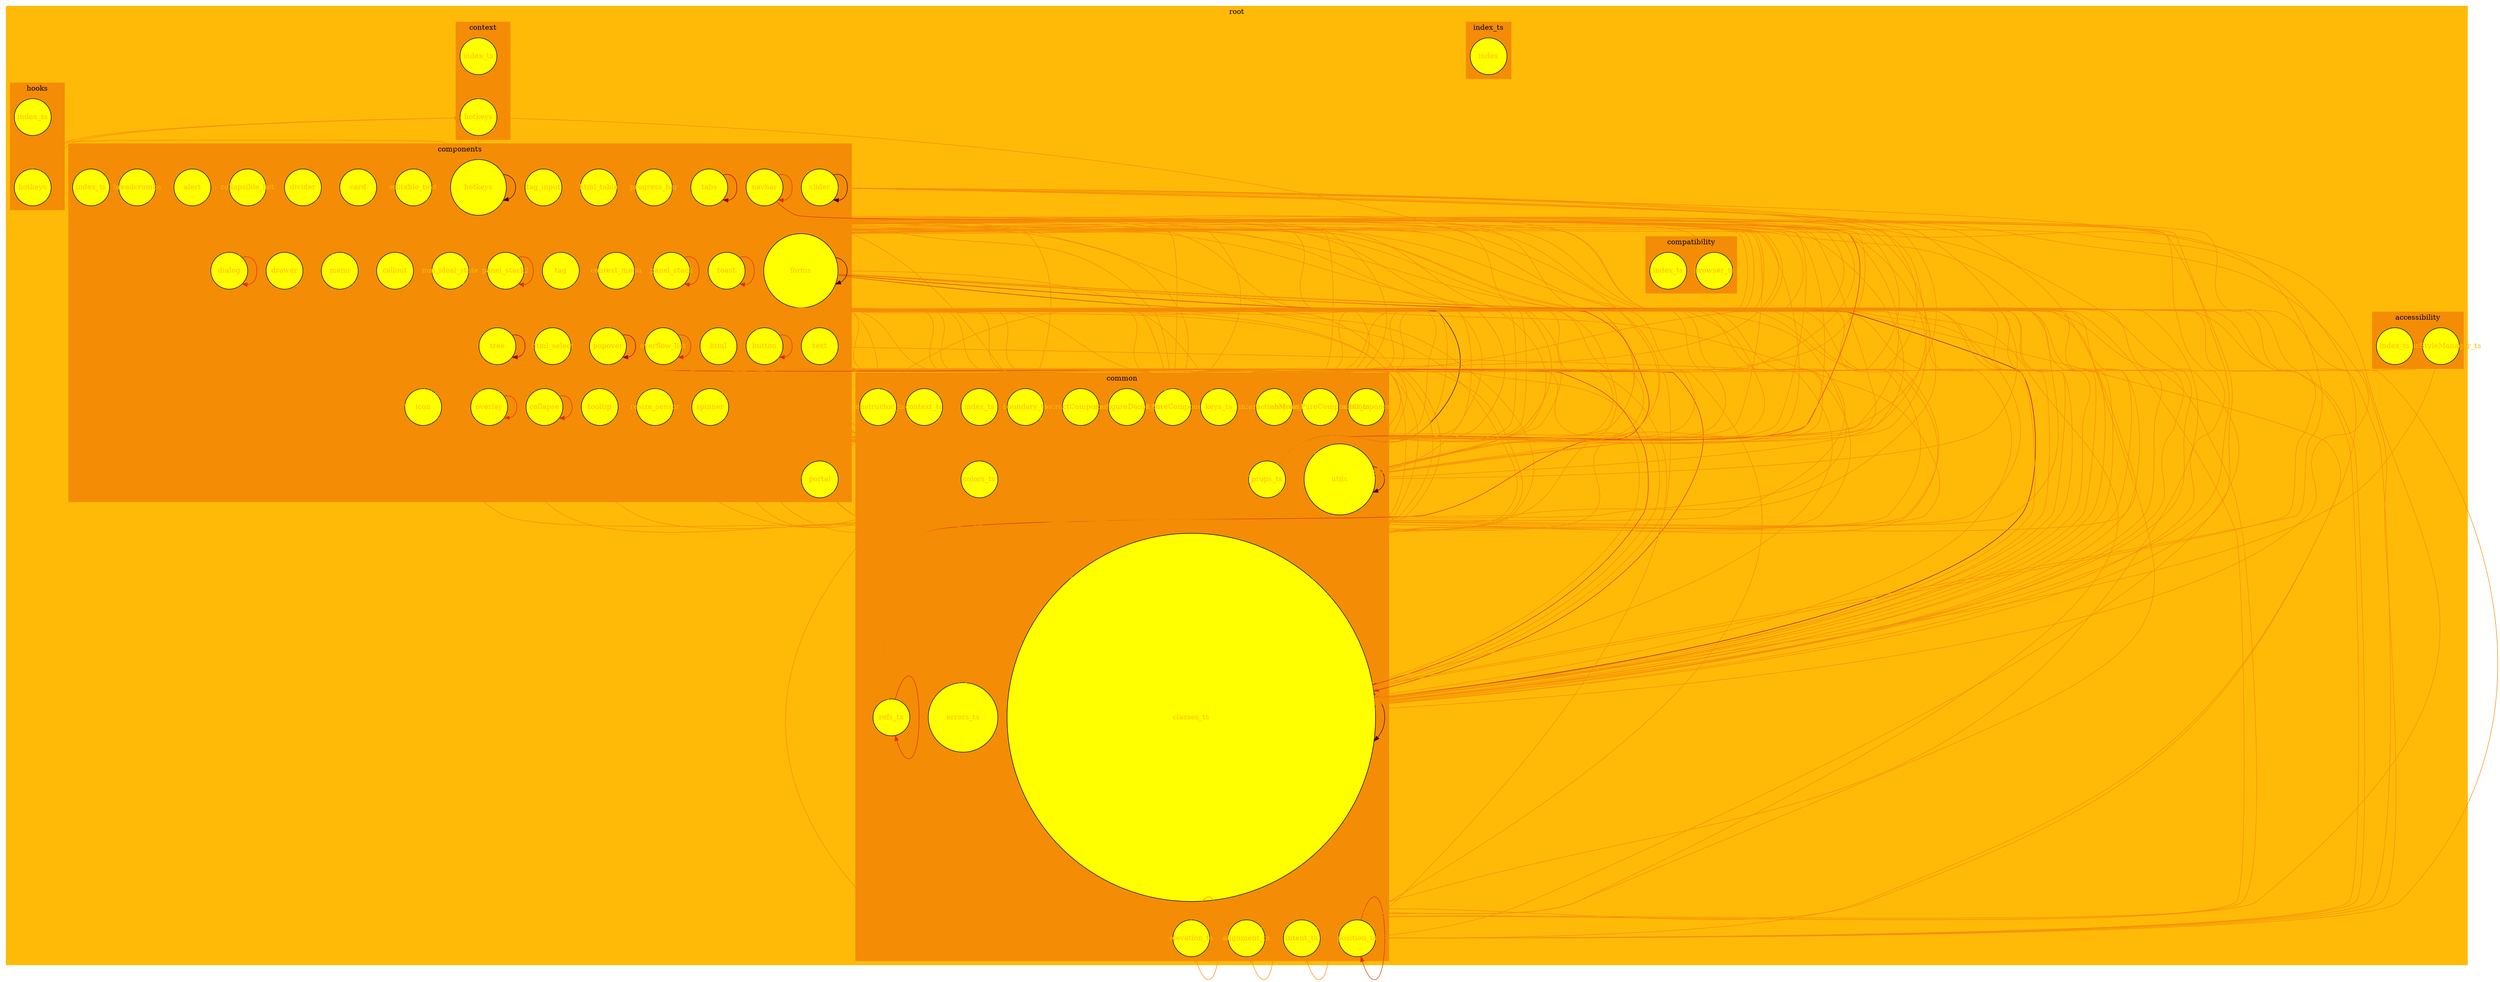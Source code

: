 digraph test{
      subgraph cluster_root {
        style=filled
        color="#FFBA08"  
        label="root"
        subgraph cluster_root_index_ts {
        style=filled
        color="#F48C06"  
        label="index_ts"
        _index_ts_NoName [label="index" fillcolor="yellow", style=filled fixedsize=true width=1 height=1 fontcolor="#FFBA08" fixedsize=true width=1 height=1]

}
subgraph cluster__accessibility {
        style=filled
        color="#F48C06"  
        label="accessibility"
        _accessibility_focusStyleManager_ts [label="focusStyleManager_ts" fillcolor="yellow", style=filled fixedsize=true width=1 height=1 fontcolor="#FFBA08" fixedsize=true width=1 height=1]

_accessibility_index_ts [label="index_ts" fillcolor="yellow", style=filled fixedsize=true width=1 height=1 fontcolor="#FFBA08" fixedsize=true width=1 height=1]

}
subgraph cluster__common {
        style=filled
        color="#F48C06"  
        label="common"
        _common_abstractComponent_ts [label="abstractComponent_ts" fillcolor="yellow", style=filled fixedsize=true width=1 height=1 fontcolor="#FFBA08" fixedsize=true width=1 height=1]

_common_abstractComponent2_ts [label="abstractComponent2_ts" fillcolor="yellow", style=filled fixedsize=true width=1 height=1 fontcolor="#FFBA08" fixedsize=true width=1 height=1]

_common_abstractPureComponent_ts [label="abstractPureComponent_ts" fillcolor="yellow", style=filled fixedsize=true width=1 height=1 fontcolor="#FFBA08" fixedsize=true width=1 height=1]

_common_abstractPureComponent2_ts [label="abstractPureComponent2_ts" fillcolor="yellow", style=filled fixedsize=true width=1 height=1 fontcolor="#FFBA08" fixedsize=true width=1 height=1]

_common_alignment_ts [label="alignment_ts" fillcolor="yellow", style=filled fixedsize=true width=1 height=1 fontcolor="#FFBA08" fixedsize=true width=1 height=1]

_common_boundary_ts [label="boundary_ts" fillcolor="yellow", style=filled fixedsize=true width=1 height=1 fontcolor="#FFBA08" fixedsize=true width=1 height=1]

_common_classes_ts [label="classes_ts" fillcolor="yellow", style=filled fixedsize=true width=10 height=10 fontcolor="#FFBA08" fixedsize=true width=10 height=10]

_common_colors_ts [label="colors_ts" fillcolor="yellow", style=filled fixedsize=true width=1 height=1 fontcolor="#FFBA08" fixedsize=true width=1 height=1]

_common_configureDom4_ts [label="configureDom4_ts" fillcolor="yellow", style=filled fixedsize=true width=1 height=1 fontcolor="#FFBA08" fixedsize=true width=1 height=1]

_common_constructor_ts [label="constructor_ts" fillcolor="yellow", style=filled fixedsize=true width=1 height=1 fontcolor="#FFBA08" fixedsize=true width=1 height=1]

_common_context_ts [label="context_ts" fillcolor="yellow", style=filled fixedsize=true width=1 height=1 fontcolor="#FFBA08" fixedsize=true width=1 height=1]

_common_elevation_ts [label="elevation_ts" fillcolor="yellow", style=filled fixedsize=true width=1 height=1 fontcolor="#FFBA08" fixedsize=true width=1 height=1]

_common_errors_ts [label="errors_ts" fillcolor="yellow", style=filled fixedsize=true width=1.8852459016393441 height=1.8852459016393441 fontcolor="#FFBA08" fixedsize=true width=1.8852459016393441 height=1.8852459016393441]

_common_index_ts [label="index_ts" fillcolor="yellow", style=filled fixedsize=true width=1 height=1 fontcolor="#FFBA08" fixedsize=true width=1 height=1]

_common_intent_ts [label="intent_ts" fillcolor="yellow", style=filled fixedsize=true width=1 height=1 fontcolor="#FFBA08" fixedsize=true width=1 height=1]

_common_interactionMode_ts [label="interactionMode_ts" fillcolor="yellow", style=filled fixedsize=true width=1 height=1 fontcolor="#FFBA08" fixedsize=true width=1 height=1]

_common_keys_ts [label="keys_ts" fillcolor="yellow", style=filled fixedsize=true width=1 height=1 fontcolor="#FFBA08" fixedsize=true width=1 height=1]

_common_position_ts [label="position_ts" fillcolor="yellow", style=filled fixedsize=true width=1 height=1 fontcolor="#FFBA08" fixedsize=true width=1 height=1]

_common_props_ts [label="props_ts" fillcolor="yellow", style=filled fixedsize=true width=1 height=1 fontcolor="#FFBA08" fixedsize=true width=1 height=1]

_common_refs_ts [label="refs_ts" fillcolor="yellow", style=filled fixedsize=true width=1 height=1 fontcolor="#FFBA08" fixedsize=true width=1 height=1]

_common_utils [label="utils" fillcolor="yellow", style=filled fixedsize=true width=1.9262295081967213 height=1.9262295081967213 fontcolor="#FFBA08" fixedsize=true width=1.9262295081967213 height=1.9262295081967213]

}
subgraph cluster__compatibility {
        style=filled
        color="#F48C06"  
        label="compatibility"
        _compatibility_browser_ts [label="browser_ts" fillcolor="yellow", style=filled fixedsize=true width=1 height=1 fontcolor="#FFBA08" fixedsize=true width=1 height=1]

_compatibility_index_ts [label="index_ts" fillcolor="yellow", style=filled fixedsize=true width=1 height=1 fontcolor="#FFBA08" fixedsize=true width=1 height=1]

}
subgraph cluster__components {
        style=filled
        color="#F48C06"  
        label="components"
        _components_index_ts [label="index_ts" fillcolor="yellow", style=filled fixedsize=true width=1 height=1 fontcolor="#FFBA08" fixedsize=true width=1 height=1]

_components_alert [label="alert" fillcolor="yellow", style=filled fixedsize=true width=1 height=1 fontcolor="#FFBA08" fixedsize=true width=1 height=1]

_components_breadcrumbs [label="breadcrumbs" fillcolor="yellow", style=filled fixedsize=true width=1 height=1 fontcolor="#FFBA08" fixedsize=true width=1 height=1]

_components_button [label="button" fillcolor="yellow", style=filled fixedsize=true width=1 height=1 fontcolor="#FFBA08" fixedsize=true width=1 height=1]

_components_callout [label="callout" fillcolor="yellow", style=filled fixedsize=true width=1 height=1 fontcolor="#FFBA08" fixedsize=true width=1 height=1]

_components_card [label="card" fillcolor="yellow", style=filled fixedsize=true width=1 height=1 fontcolor="#FFBA08" fixedsize=true width=1 height=1]

_components_collapse [label="collapse" fillcolor="yellow", style=filled fixedsize=true width=1 height=1 fontcolor="#FFBA08" fixedsize=true width=1 height=1]

_components_collapsible_list [label="collapsible_list" fillcolor="yellow", style=filled fixedsize=true width=1 height=1 fontcolor="#FFBA08" fixedsize=true width=1 height=1]

_components_context_menu [label="context_menu" fillcolor="yellow", style=filled fixedsize=true width=1 height=1 fontcolor="#FFBA08" fixedsize=true width=1 height=1]

_components_dialog [label="dialog" fillcolor="yellow", style=filled fixedsize=true width=1 height=1 fontcolor="#FFBA08" fixedsize=true width=1 height=1]

_components_divider [label="divider" fillcolor="yellow", style=filled fixedsize=true width=1 height=1 fontcolor="#FFBA08" fixedsize=true width=1 height=1]

_components_drawer [label="drawer" fillcolor="yellow", style=filled fixedsize=true width=1 height=1 fontcolor="#FFBA08" fixedsize=true width=1 height=1]

_components_editable_text [label="editable_text" fillcolor="yellow", style=filled fixedsize=true width=1 height=1 fontcolor="#FFBA08" fixedsize=true width=1 height=1]

_components_forms [label="forms" fillcolor="yellow", style=filled fixedsize=true width=2.0081967213114753 height=2.0081967213114753 fontcolor="#FFBA08" fixedsize=true width=2.0081967213114753 height=2.0081967213114753]

_components_hotkeys [label="hotkeys" fillcolor="yellow", style=filled fixedsize=true width=1.5163934426229508 height=1.5163934426229508 fontcolor="#FFBA08" fixedsize=true width=1.5163934426229508 height=1.5163934426229508]

_components_html [label="html" fillcolor="yellow", style=filled fixedsize=true width=1 height=1 fontcolor="#FFBA08" fixedsize=true width=1 height=1]

_components_html_select [label="html_select" fillcolor="yellow", style=filled fixedsize=true width=1 height=1 fontcolor="#FFBA08" fixedsize=true width=1 height=1]

_components_html_table [label="html_table" fillcolor="yellow", style=filled fixedsize=true width=1 height=1 fontcolor="#FFBA08" fixedsize=true width=1 height=1]

_components_icon [label="icon" fillcolor="yellow", style=filled fixedsize=true width=1 height=1 fontcolor="#FFBA08" fixedsize=true width=1 height=1]

_components_menu [label="menu" fillcolor="yellow", style=filled fixedsize=true width=1 height=1 fontcolor="#FFBA08" fixedsize=true width=1 height=1]

_components_navbar [label="navbar" fillcolor="yellow", style=filled fixedsize=true width=1 height=1 fontcolor="#FFBA08" fixedsize=true width=1 height=1]

_components_non_ideal_state [label="non_ideal_state" fillcolor="yellow", style=filled fixedsize=true width=1 height=1 fontcolor="#FFBA08" fixedsize=true width=1 height=1]

_components_overflow_list [label="overflow_list" fillcolor="yellow", style=filled fixedsize=true width=1 height=1 fontcolor="#FFBA08" fixedsize=true width=1 height=1]

_components_overlay [label="overlay" fillcolor="yellow", style=filled fixedsize=true width=1 height=1 fontcolor="#FFBA08" fixedsize=true width=1 height=1]

_components_panel_stack [label="panel_stack" fillcolor="yellow", style=filled fixedsize=true width=1 height=1 fontcolor="#FFBA08" fixedsize=true width=1 height=1]

_components_panel_stack2 [label="panel_stack2" fillcolor="yellow", style=filled fixedsize=true width=1 height=1 fontcolor="#FFBA08" fixedsize=true width=1 height=1]

_components_popover [label="popover" fillcolor="yellow", style=filled fixedsize=true width=1 height=1 fontcolor="#FFBA08" fixedsize=true width=1 height=1]

_components_portal [label="portal" fillcolor="yellow", style=filled fixedsize=true width=1 height=1 fontcolor="#FFBA08" fixedsize=true width=1 height=1]

_components_progress_bar [label="progress_bar" fillcolor="yellow", style=filled fixedsize=true width=1 height=1 fontcolor="#FFBA08" fixedsize=true width=1 height=1]

_components_resize_sensor [label="resize_sensor" fillcolor="yellow", style=filled fixedsize=true width=1 height=1 fontcolor="#FFBA08" fixedsize=true width=1 height=1]

_components_slider [label="slider" fillcolor="yellow", style=filled fixedsize=true width=1 height=1 fontcolor="#FFBA08" fixedsize=true width=1 height=1]

_components_spinner [label="spinner" fillcolor="yellow", style=filled fixedsize=true width=1 height=1 fontcolor="#FFBA08" fixedsize=true width=1 height=1]

_components_tabs [label="tabs" fillcolor="yellow", style=filled fixedsize=true width=1 height=1 fontcolor="#FFBA08" fixedsize=true width=1 height=1]

_components_tag [label="tag" fillcolor="yellow", style=filled fixedsize=true width=1 height=1 fontcolor="#FFBA08" fixedsize=true width=1 height=1]

_components_tag_input [label="tag_input" fillcolor="yellow", style=filled fixedsize=true width=1 height=1 fontcolor="#FFBA08" fixedsize=true width=1 height=1]

_components_text [label="text" fillcolor="yellow", style=filled fixedsize=true width=1 height=1 fontcolor="#FFBA08" fixedsize=true width=1 height=1]

_components_toast [label="toast" fillcolor="yellow", style=filled fixedsize=true width=1 height=1 fontcolor="#FFBA08" fixedsize=true width=1 height=1]

_components_tooltip [label="tooltip" fillcolor="yellow", style=filled fixedsize=true width=1 height=1 fontcolor="#FFBA08" fixedsize=true width=1 height=1]

_components_tree [label="tree" fillcolor="yellow", style=filled fixedsize=true width=1 height=1 fontcolor="#FFBA08" fixedsize=true width=1 height=1]

}
subgraph cluster__context {
        style=filled
        color="#F48C06"  
        label="context"
        _context_index_ts [label="index_ts" fillcolor="yellow", style=filled fixedsize=true width=1 height=1 fontcolor="#FFBA08" fixedsize=true width=1 height=1]

_context_hotkeys [label="hotkeys" fillcolor="yellow", style=filled fixedsize=true width=1 height=1 fontcolor="#FFBA08" fixedsize=true width=1 height=1]

}
subgraph cluster__hooks {
        style=filled
        color="#F48C06"  
        label="hooks"
        _hooks_index_ts [label="index_ts" fillcolor="yellow", style=filled fixedsize=true width=1 height=1 fontcolor="#FFBA08" fixedsize=true width=1 height=1]

_hooks_hotkeys [label="hotkeys" fillcolor="yellow", style=filled fixedsize=true width=1 height=1 fontcolor="#FFBA08" fixedsize=true width=1 height=1]

}
}

       _components_overlay -> _common_abstractPureComponent2_ts [color="#F48C06"]
_components_overlay -> _common_classes_ts [color="#F48C06"]
_components_overlay -> _common_keys_ts [color="#F48C06"]
_components_overlay -> _common_props_ts [color="#F48C06"]
_components_overlay -> _common_utils [color="#F48C06"]
_components_overlay -> _components_overlay [color="#DC2F02"]
_components_overlay -> _components_portal [color="#F48C06"]
_components_resize_sensor -> _common_abstractPureComponent2_ts [color="#F48C06"]
_components_resize_sensor -> _common_props_ts [color="#F48C06"]
_components_resize_sensor -> _components_resize_sensor [color="#F48C06"]
_components_tooltip -> _common_abstractPureComponent2_ts [color="#F48C06"]
_components_tooltip -> _common_classes_ts [color="#F48C06"]
_components_tooltip -> _common_props_ts [color="#F48C06"]
_components_tooltip -> _components_popover [color="#F48C06"]
_components_tooltip -> _components_tooltip [color="#F48C06"]
_components_popover -> _common_abstractPureComponent2_ts [color="#F48C06"]
_components_popover -> _common_classes_ts [color="#DC2F02"]
_components_popover -> _common_errors_ts [color="#F48C06"]
_components_popover -> _common_props_ts [color="#F48C06"]
_components_popover -> _common_refs_ts [color="#F48C06"]
_components_popover -> _common_utils [color="#F48C06"]
_components_popover -> _components_overlay [color="#F48C06"]
_components_popover -> _components_popover [color="#9D0208"]
_components_popover -> _components_resize_sensor [color="#F48C06"]
_components_popover -> _components_tooltip [color="#F48C06"]
_components_popover -> _common_position_ts [color="#F48C06"]
_components_context_menu -> _common_abstractPureComponent2_ts [color="#F48C06"]
_components_context_menu -> _common_classes_ts [color="#F48C06"]
_components_context_menu -> _common_position_ts [color="#F48C06"]
_components_context_menu -> _components_context_menu [color="#F48C06"]
_components_context_menu -> _components_overlay [color="#F48C06"]
_components_context_menu -> _components_popover [color="#F48C06"]
_components_context_menu -> _common_constructor_ts [color="#F48C06"]
_components_context_menu -> _common_errors_ts [color="#F48C06"]
_components_context_menu -> _common_utils [color="#F48C06"]
_components_icon -> _common_abstractPureComponent2_ts [color="#F48C06"]
_components_icon -> _common_classes_ts [color="#F48C06"]
_components_icon -> _common_props_ts [color="#F48C06"]
_components_icon -> _components_icon [color="#F48C06"]
_components_spinner -> _common_abstractPureComponent2_ts [color="#F48C06"]
_components_spinner -> _common_classes_ts [color="#F48C06"]
_components_spinner -> _common_errors_ts [color="#F48C06"]
_components_spinner -> _common_props_ts [color="#F48C06"]
_components_spinner -> _common_utils [color="#F48C06"]
_components_spinner -> _components_spinner [color="#F48C06"]
_components_button -> _common_abstractPureComponent2_ts [color="#F48C06"]
_components_button -> _common_alignment_ts [color="#F48C06"]
_components_button -> _common_classes_ts [color="#DC2F02"]
_components_button -> _common_keys_ts [color="#F48C06"]
_components_button -> _common_props_ts [color="#F48C06"]
_components_button -> _common_utils [color="#F48C06"]
_components_button -> _components_button [color="#DC2F02"]
_components_button -> _components_icon [color="#F48C06"]
_components_button -> _components_spinner [color="#F48C06"]
_components_button -> _common_refs_ts [color="#F48C06"]
_components_dialog -> _common_abstractPureComponent2_ts [color="#F48C06"]
_components_dialog -> _common_classes_ts [color="#F48C06"]
_components_dialog -> _common_errors_ts [color="#F48C06"]
_components_dialog -> _common_props_ts [color="#F48C06"]
_components_dialog -> _common_utils [color="#F48C06"]
_components_dialog -> _components_button [color="#F48C06"]
_components_dialog -> _components_dialog [color="#DC2F02"]
_components_dialog -> _components_html [color="#F48C06"]
_components_dialog -> _components_icon [color="#F48C06"]
_components_dialog -> _components_overlay [color="#F48C06"]
_components_alert -> _common_abstractPureComponent2_ts [color="#F48C06"]
_components_alert -> _common_classes_ts [color="#F48C06"]
_components_alert -> _common_errors_ts [color="#F48C06"]
_components_alert -> _common_intent_ts [color="#F48C06"]
_components_alert -> _common_props_ts [color="#F48C06"]
_components_alert -> _components_alert [color="#F48C06"]
_components_alert -> _components_button [color="#F48C06"]
_components_alert -> _components_dialog [color="#F48C06"]
_components_alert -> _components_icon [color="#F48C06"]
_components_alert -> _components_overlay [color="#F48C06"]
_components_text -> _common_abstractPureComponent2_ts [color="#F48C06"]
_components_text -> _common_classes_ts [color="#F48C06"]
_components_text -> _common_props_ts [color="#F48C06"]
_components_text -> _components_text [color="#F48C06"]
_components_menu -> _common_abstractPureComponent2_ts [color="#F48C06"]
_components_menu -> _common_classes_ts [color="#F48C06"]
_components_menu -> _common_position_ts [color="#F48C06"]
_components_menu -> _common_props_ts [color="#F48C06"]
_components_menu -> _components_icon [color="#F48C06"]
_components_menu -> _components_menu [color="#F48C06"]
_components_menu -> _components_popover [color="#F48C06"]
_components_menu -> _components_text [color="#F48C06"]
_components_menu -> _common_refs_ts [color="#F48C06"]
_components_menu -> _components_html [color="#F48C06"]
_components_breadcrumbs -> _common_abstractPureComponent2_ts [color="#F48C06"]
_components_breadcrumbs -> _common_boundary_ts [color="#F48C06"]
_components_breadcrumbs -> _common_classes_ts [color="#F48C06"]
_components_breadcrumbs -> _common_position_ts [color="#F48C06"]
_components_breadcrumbs -> _common_props_ts [color="#F48C06"]
_components_breadcrumbs -> _components_breadcrumbs [color="#F48C06"]
_components_breadcrumbs -> _components_menu [color="#F48C06"]
_components_breadcrumbs -> _components_overflow_list [color="#F48C06"]
_components_breadcrumbs -> _components_popover [color="#F48C06"]
_components_breadcrumbs -> _components_icon [color="#F48C06"]
_components_callout -> _common_abstractPureComponent2_ts [color="#F48C06"]
_components_callout -> _common_classes_ts [color="#F48C06"]
_components_callout -> _common_intent_ts [color="#F48C06"]
_components_callout -> _common_props_ts [color="#F48C06"]
_components_callout -> _components_callout [color="#F48C06"]
_components_callout -> _components_html [color="#F48C06"]
_components_callout -> _components_icon [color="#F48C06"]
_components_card -> _common_abstractPureComponent2_ts [color="#F48C06"]
_components_card -> _common_classes_ts [color="#F48C06"]
_components_card -> _common_elevation_ts [color="#F48C06"]
_components_card -> _common_props_ts [color="#F48C06"]
_components_card -> _components_card [color="#F48C06"]
_components_collapse -> _common_abstractPureComponent2_ts [color="#F48C06"]
_components_collapse -> _common_classes_ts [color="#F48C06"]
_components_collapse -> _common_props_ts [color="#F48C06"]
_components_collapse -> _components_collapse [color="#DC2F02"]
_components_divider -> _common_abstractPureComponent2_ts [color="#F48C06"]
_components_divider -> _common_classes_ts [color="#F48C06"]
_components_divider -> _common_props_ts [color="#F48C06"]
_components_divider -> _components_divider [color="#F48C06"]
_components_drawer -> _common_abstractPureComponent2_ts [color="#F48C06"]
_components_drawer -> _common_classes_ts [color="#F48C06"]
_components_drawer -> _common_errors_ts [color="#F48C06"]
_components_drawer -> _common_position_ts [color="#F48C06"]
_components_drawer -> _common_props_ts [color="#F48C06"]
_components_drawer -> _components_button [color="#F48C06"]
_components_drawer -> _components_drawer [color="#F48C06"]
_components_drawer -> _components_html [color="#F48C06"]
_components_drawer -> _components_icon [color="#F48C06"]
_components_drawer -> _components_overlay [color="#F48C06"]
_components_editable_text -> _common_abstractPureComponent2_ts [color="#F48C06"]
_components_editable_text -> _common_classes_ts [color="#F48C06"]
_components_editable_text -> _common_keys_ts [color="#F48C06"]
_components_editable_text -> _common_props_ts [color="#F48C06"]
_components_editable_text -> _compatibility_browser_ts [color="#F48C06"]
_components_editable_text -> _common_utils [color="#F48C06"]
_components_editable_text -> _components_editable_text [color="#F48C06"]
_components_forms -> _common_abstractPureComponent2_ts [color="#F48C06"]
_components_forms -> _common_classes_ts [color="#9D0208"]
_components_forms -> _common_props_ts [color="#370617"]
_components_forms -> _components_forms [color="#370617"]
_components_forms -> _common_alignment_ts [color="#F48C06"]
_components_forms -> _common_refs_ts [color="#DC2F02"]
_components_forms -> _common_errors_ts [color="#F48C06"]
_components_forms -> _components_icon [color="#F48C06"]
_components_forms -> _common_intent_ts [color="#F48C06"]
_components_forms -> _common_keys_ts [color="#F48C06"]
_components_forms -> _common_position_ts [color="#F48C06"]
_components_forms -> _common_utils [color="#F48C06"]
_components_forms -> _components_button [color="#F48C06"]
_components_html_select -> _common_abstractPureComponent2_ts [color="#F48C06"]
_components_html_select -> _common_classes_ts [color="#F48C06"]
_components_html_select -> _common_props_ts [color="#F48C06"]
_components_html_select -> _components_html_select [color="#F48C06"]
_components_html_select -> _components_icon [color="#F48C06"]
_components_html_table -> _common_abstractPureComponent2_ts [color="#F48C06"]
_components_html_table -> _common_classes_ts [color="#F48C06"]
_components_html_table -> _common_props_ts [color="#F48C06"]
_components_html_table -> _components_html_table [color="#F48C06"]
_components_hotkeys -> _common_abstractPureComponent2_ts [color="#F48C06"]
_components_hotkeys -> _common_classes_ts [color="#F48C06"]
_components_hotkeys -> _common_props_ts [color="#F48C06"]
_components_hotkeys -> _components_hotkeys [color="#370617"]
_components_hotkeys -> _components_icon [color="#F48C06"]
_components_hotkeys -> _hooks_hotkeys [color="#F48C06"]
_components_hotkeys -> _common_errors_ts [color="#F48C06"]
_components_hotkeys -> _common_utils [color="#F48C06"]
_components_hotkeys -> _components_html [color="#F48C06"]
_components_hotkeys -> _components_dialog [color="#F48C06"]
_components_hotkeys -> _common_constructor_ts [color="#F48C06"]
_components_navbar -> _common_abstractPureComponent2_ts [color="#F48C06"]
_components_navbar -> _common_classes_ts [color="#F48C06"]
_components_navbar -> _common_props_ts [color="#DC2F02"]
_components_navbar -> _components_navbar [color="#DC2F02"]
_components_navbar -> _common_alignment_ts [color="#F48C06"]
_components_non_ideal_state -> _common_abstractPureComponent2_ts [color="#F48C06"]
_components_non_ideal_state -> _common_classes_ts [color="#F48C06"]
_components_non_ideal_state -> _common_props_ts [color="#F48C06"]
_components_non_ideal_state -> _common_utils [color="#F48C06"]
_components_non_ideal_state -> _components_html [color="#F48C06"]
_components_non_ideal_state -> _components_icon [color="#F48C06"]
_components_non_ideal_state -> _components_non_ideal_state [color="#F48C06"]
_components_panel_stack -> _common_abstractPureComponent2_ts [color="#F48C06"]
_components_panel_stack -> _common_classes_ts [color="#F48C06"]
_components_panel_stack -> _components_button [color="#F48C06"]
_components_panel_stack -> _components_panel_stack [color="#DC2F02"]
_components_panel_stack -> _components_text [color="#F48C06"]
_components_panel_stack -> _common_errors_ts [color="#F48C06"]
_components_panel_stack -> _common_props_ts [color="#F48C06"]
_components_progress_bar -> _common_abstractPureComponent2_ts [color="#F48C06"]
_components_progress_bar -> _common_classes_ts [color="#F48C06"]
_components_progress_bar -> _common_props_ts [color="#F48C06"]
_components_progress_bar -> _common_utils [color="#F48C06"]
_components_progress_bar -> _components_progress_bar [color="#F48C06"]
_components_slider -> _common_abstractPureComponent2_ts [color="#F48C06"]
_components_slider -> _common_classes_ts [color="#F48C06"]
_components_slider -> _common_keys_ts [color="#F48C06"]
_components_slider -> _common_props_ts [color="#F48C06"]
_components_slider -> _common_utils [color="#F48C06"]
_components_slider -> _components_slider [color="#370617"]
_components_slider -> _common_errors_ts [color="#F48C06"]
_components_slider -> _common_intent_ts [color="#F48C06"]
_components_tabs -> _common_abstractPureComponent2_ts [color="#F48C06"]
_components_tabs -> _common_classes_ts [color="#F48C06"]
_components_tabs -> _common_props_ts [color="#F48C06"]
_components_tabs -> _components_tabs [color="#9D0208"]
_components_tabs -> _common_keys_ts [color="#F48C06"]
_components_tabs -> _common_utils [color="#F48C06"]
_components_tag -> _common_abstractPureComponent2_ts [color="#F48C06"]
_components_tag -> _common_classes_ts [color="#F48C06"]
_components_tag -> _common_props_ts [color="#F48C06"]
_components_tag -> _common_utils [color="#F48C06"]
_components_tag -> _components_icon [color="#F48C06"]
_components_tag -> _components_tag [color="#F48C06"]
_components_tag -> _components_text [color="#F48C06"]
_components_tag_input -> _common_abstractPureComponent2_ts [color="#F48C06"]
_components_tag_input -> _common_classes_ts [color="#F48C06"]
_components_tag_input -> _common_keys_ts [color="#F48C06"]
_components_tag_input -> _common_props_ts [color="#F48C06"]
_components_tag_input -> _common_refs_ts [color="#F48C06"]
_components_tag_input -> _common_utils [color="#F48C06"]
_components_tag_input -> _components_icon [color="#F48C06"]
_components_tag_input -> _components_tag [color="#F48C06"]
_components_tag_input -> _components_tag_input [color="#F48C06"]
_components_toast -> _common_abstractPureComponent2_ts [color="#F48C06"]
_components_toast -> _common_classes_ts [color="#F48C06"]
_components_toast -> _common_props_ts [color="#F48C06"]
_components_toast -> _components_button [color="#F48C06"]
_components_toast -> _components_icon [color="#F48C06"]
_components_toast -> _components_toast [color="#DC2F02"]
_components_toast -> _common_errors_ts [color="#F48C06"]
_components_toast -> _common_keys_ts [color="#F48C06"]
_components_toast -> _common_position_ts [color="#F48C06"]
_components_toast -> _common_utils [color="#F48C06"]
_components_toast -> _components_overlay [color="#F48C06"]
_common_alignment_ts -> _common_alignment_ts [color="#F48C06"]
_common_classes_ts -> _common_alignment_ts [color="#F48C06"]
_common_classes_ts -> _common_classes_ts [color="#370617"]
_common_classes_ts -> _common_elevation_ts [color="#F48C06"]
_common_classes_ts -> _common_intent_ts [color="#F48C06"]
_common_classes_ts -> _common_position_ts [color="#F48C06"]
_common_boundary_ts -> _common_boundary_ts [color="#F48C06"]
_components_overflow_list -> _common_boundary_ts [color="#F48C06"]
_components_overflow_list -> _common_classes_ts [color="#F48C06"]
_components_overflow_list -> _common_errors_ts [color="#F48C06"]
_components_overflow_list -> _common_props_ts [color="#F48C06"]
_components_overflow_list -> _common_utils [color="#F48C06"]
_components_overflow_list -> _components_overflow_list [color="#DC2F02"]
_components_overflow_list -> _components_resize_sensor [color="#F48C06"]
_components_collapsible_list -> _common_boundary_ts [color="#F48C06"]
_components_collapsible_list -> _common_classes_ts [color="#F48C06"]
_components_collapsible_list -> _common_errors_ts [color="#F48C06"]
_components_collapsible_list -> _common_position_ts [color="#F48C06"]
_components_collapsible_list -> _common_props_ts [color="#F48C06"]
_components_collapsible_list -> _common_utils [color="#F48C06"]
_components_collapsible_list -> _components_collapsible_list [color="#F48C06"]
_components_collapsible_list -> _components_menu [color="#F48C06"]
_components_collapsible_list -> _components_popover [color="#F48C06"]
_common_utils -> _common_classes_ts [color="#F48C06"]
_common_utils -> _common_errors_ts [color="#F48C06"]
_common_utils -> _common_refs_ts [color="#F48C06"]
_common_utils -> _common_utils [color="#370617"]
_components_tree -> _common_classes_ts [color="#F48C06"]
_components_tree -> _common_props_ts [color="#F48C06"]
_components_tree -> _components_collapse [color="#F48C06"]
_components_tree -> _components_icon [color="#F48C06"]
_components_tree -> _components_tree [color="#9D0208"]
_components_tree -> _common_utils [color="#F48C06"]
_accessibility_focusStyleManager_ts -> _common_classes_ts [color="#F48C06"]
_accessibility_focusStyleManager_ts -> _common_interactionMode_ts [color="#F48C06"]
_components_html -> _common_classes_ts [color="#F48C06"]
_components_html -> _common_props_ts [color="#F48C06"]
_components_panel_stack2 -> _common_classes_ts [color="#F48C06"]
_components_panel_stack2 -> _common_props_ts [color="#F48C06"]
_components_panel_stack2 -> _components_button [color="#F48C06"]
_components_panel_stack2 -> _components_panel_stack2 [color="#DC2F02"]
_components_panel_stack2 -> _components_text [color="#F48C06"]
_components_portal -> _common_classes_ts [color="#F48C06"]
_components_portal -> _common_context_ts [color="#F48C06"]
_components_portal -> _common_errors_ts [color="#F48C06"]
_components_portal -> _common_props_ts [color="#F48C06"]
_components_portal -> _common_utils [color="#F48C06"]
_components_portal -> _components_portal [color="#F48C06"]
_common_index_ts -> _common_colors_ts [color="#F48C06"]
_common_context_ts -> _common_context_ts [color="#F48C06"]
_common_elevation_ts -> _common_elevation_ts [color="#F48C06"]
_common_intent_ts -> _common_intent_ts [color="#F48C06"]
_common_props_ts -> _common_intent_ts [color="#F48C06"]
_common_props_ts -> _common_props_ts [color="#F48C06"]
_common_props_ts -> _common_refs_ts [color="#F48C06"]
_common_keys_ts -> _common_keys_ts [color="#F48C06"]
_common_position_ts -> _common_position_ts [color="#DC2F02"]
_common_refs_ts -> _common_refs_ts [color="#DC2F02"]
_context_hotkeys -> _common_utils [color="#F48C06"]
_context_hotkeys -> _components_hotkeys [color="#F48C06"]
_context_hotkeys -> _context_hotkeys [color="#F48C06"]
_context_hotkeys -> _hooks_hotkeys [color="#F48C06"]
_common_abstractComponent_ts -> _common_utils [color="#F48C06"]
_common_abstractComponent2_ts -> _common_utils [color="#F48C06"]
_common_abstractPureComponent_ts -> _common_utils [color="#F48C06"]
_common_abstractPureComponent2_ts -> _common_utils [color="#F48C06"]
_hooks_hotkeys -> _components_hotkeys [color="#F48C06"]
_hooks_hotkeys -> _context_hotkeys [color="#F48C06"]
_hooks_hotkeys -> _hooks_hotkeys [color="#F48C06"]
_components_index_ts -> _components_panel_stack2 [color="#F48C06"]
_context_index_ts -> _context_hotkeys [color="#F48C06"]
_hooks_index_ts -> _hooks_hotkeys [color="#F48C06"]

    }